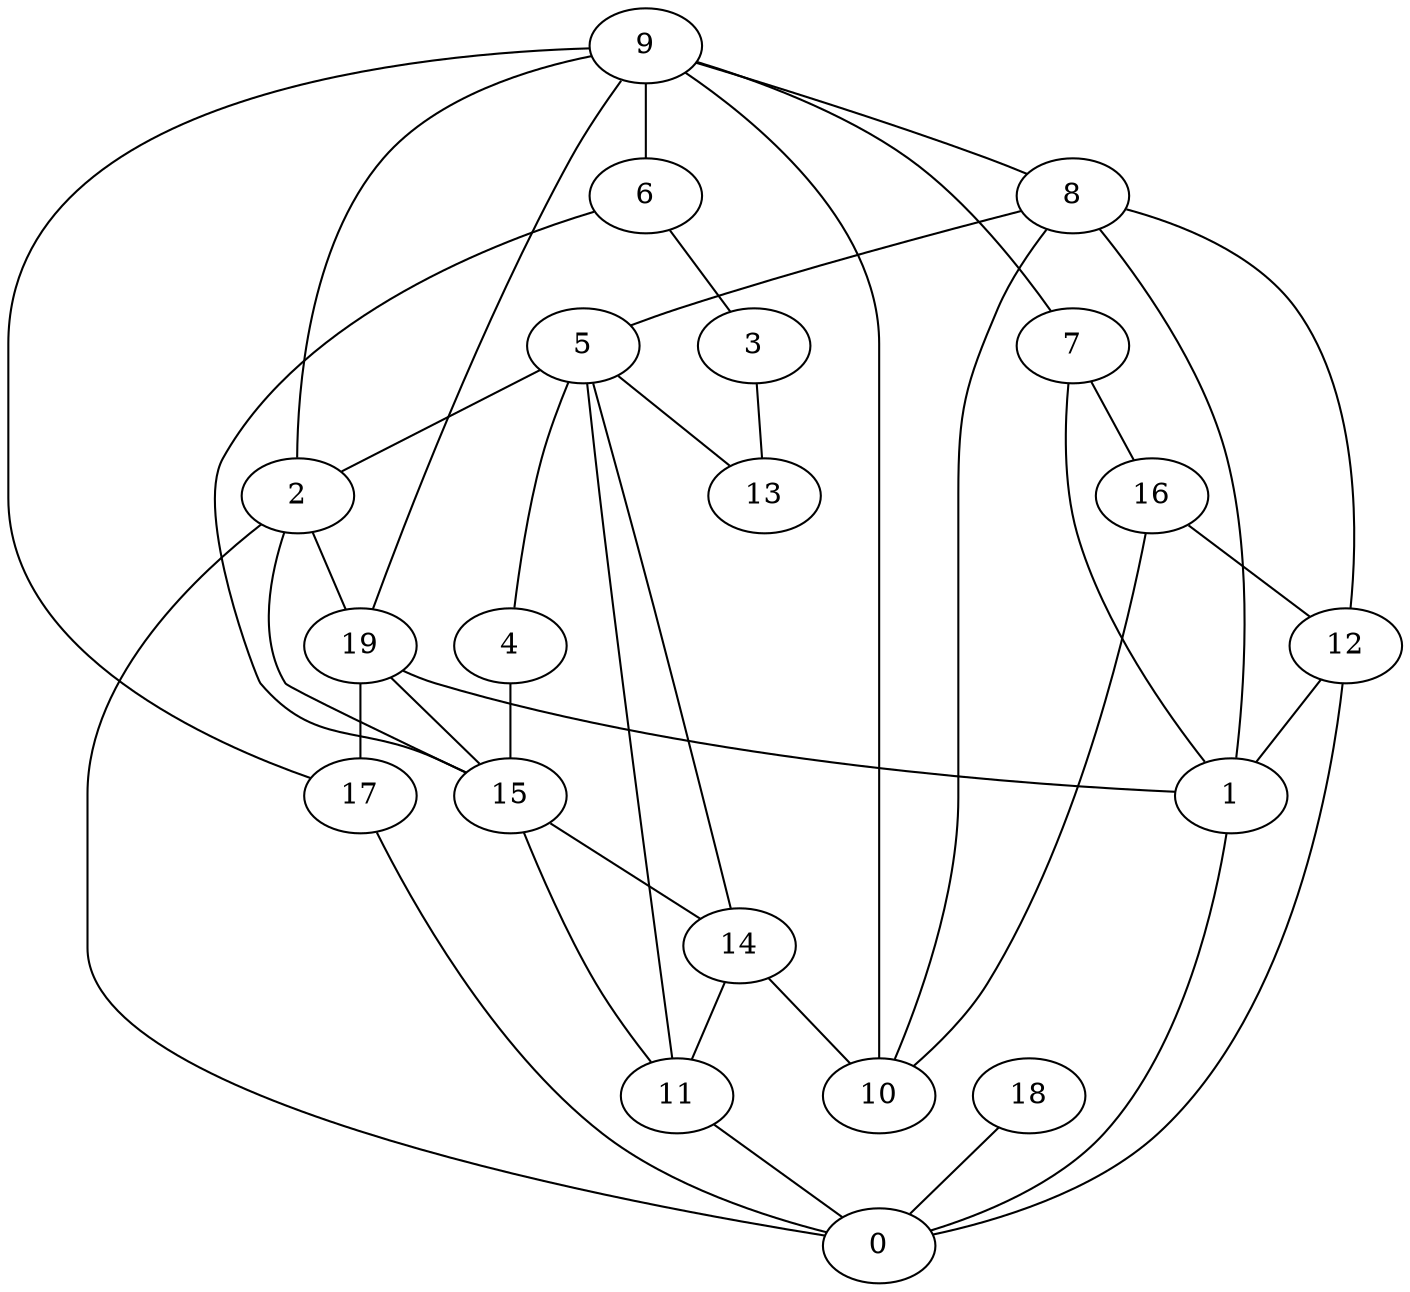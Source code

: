 digraph GG_graph {

subgraph G_graph {
edge [color = black]
"5" -> "2" [dir = none]
"4" -> "15" [dir = none]
"16" -> "12" [dir = none]
"3" -> "13" [dir = none]
"2" -> "0" [dir = none]
"2" -> "19" [dir = none]
"15" -> "14" [dir = none]
"1" -> "0" [dir = none]
"9" -> "6" [dir = none]
"9" -> "2" [dir = none]
"7" -> "1" [dir = none]
"12" -> "0" [dir = none]
"8" -> "10" [dir = none]
"8" -> "1" [dir = none]
"18" -> "0" [dir = none]
"11" -> "0" [dir = none]
"19" -> "17" [dir = none]
"19" -> "15" [dir = none]
"6" -> "3" [dir = none]
"12" -> "1" [dir = none]
"8" -> "12" [dir = none]
"8" -> "5" [dir = none]
"17" -> "0" [dir = none]
"15" -> "11" [dir = none]
"9" -> "10" [dir = none]
"5" -> "14" [dir = none]
"6" -> "15" [dir = none]
"2" -> "15" [dir = none]
"5" -> "4" [dir = none]
"7" -> "16" [dir = none]
"9" -> "7" [dir = none]
"5" -> "11" [dir = none]
"14" -> "11" [dir = none]
"9" -> "17" [dir = none]
"16" -> "10" [dir = none]
"9" -> "8" [dir = none]
"9" -> "19" [dir = none]
"14" -> "10" [dir = none]
"19" -> "1" [dir = none]
"5" -> "13" [dir = none]
}

}
